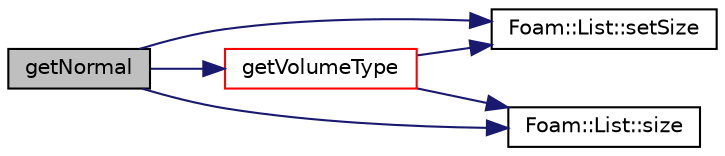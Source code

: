 digraph "getNormal"
{
  bgcolor="transparent";
  edge [fontname="Helvetica",fontsize="10",labelfontname="Helvetica",labelfontsize="10"];
  node [fontname="Helvetica",fontsize="10",shape=record];
  rankdir="LR";
  Node629 [label="getNormal",height=0.2,width=0.4,color="black", fillcolor="grey75", style="filled", fontcolor="black"];
  Node629 -> Node630 [color="midnightblue",fontsize="10",style="solid",fontname="Helvetica"];
  Node630 [label="getVolumeType",height=0.2,width=0.4,color="red",URL="$a26345.html#a1d3ba31549036f01425643d189858d2a",tooltip="Determine type (inside/outside/mixed) for point. unknown if. "];
  Node630 -> Node631 [color="midnightblue",fontsize="10",style="solid",fontname="Helvetica"];
  Node631 [label="Foam::List::setSize",height=0.2,width=0.4,color="black",URL="$a26833.html#aedb985ffeaf1bdbfeccc2a8730405703",tooltip="Reset size of List. "];
  Node630 -> Node632 [color="midnightblue",fontsize="10",style="solid",fontname="Helvetica"];
  Node632 [label="Foam::List::size",height=0.2,width=0.4,color="black",URL="$a26833.html#a8a5f6fa29bd4b500caf186f60245b384",tooltip="Override size to be inconsistent with allocated storage. "];
  Node629 -> Node631 [color="midnightblue",fontsize="10",style="solid",fontname="Helvetica"];
  Node629 -> Node632 [color="midnightblue",fontsize="10",style="solid",fontname="Helvetica"];
}

